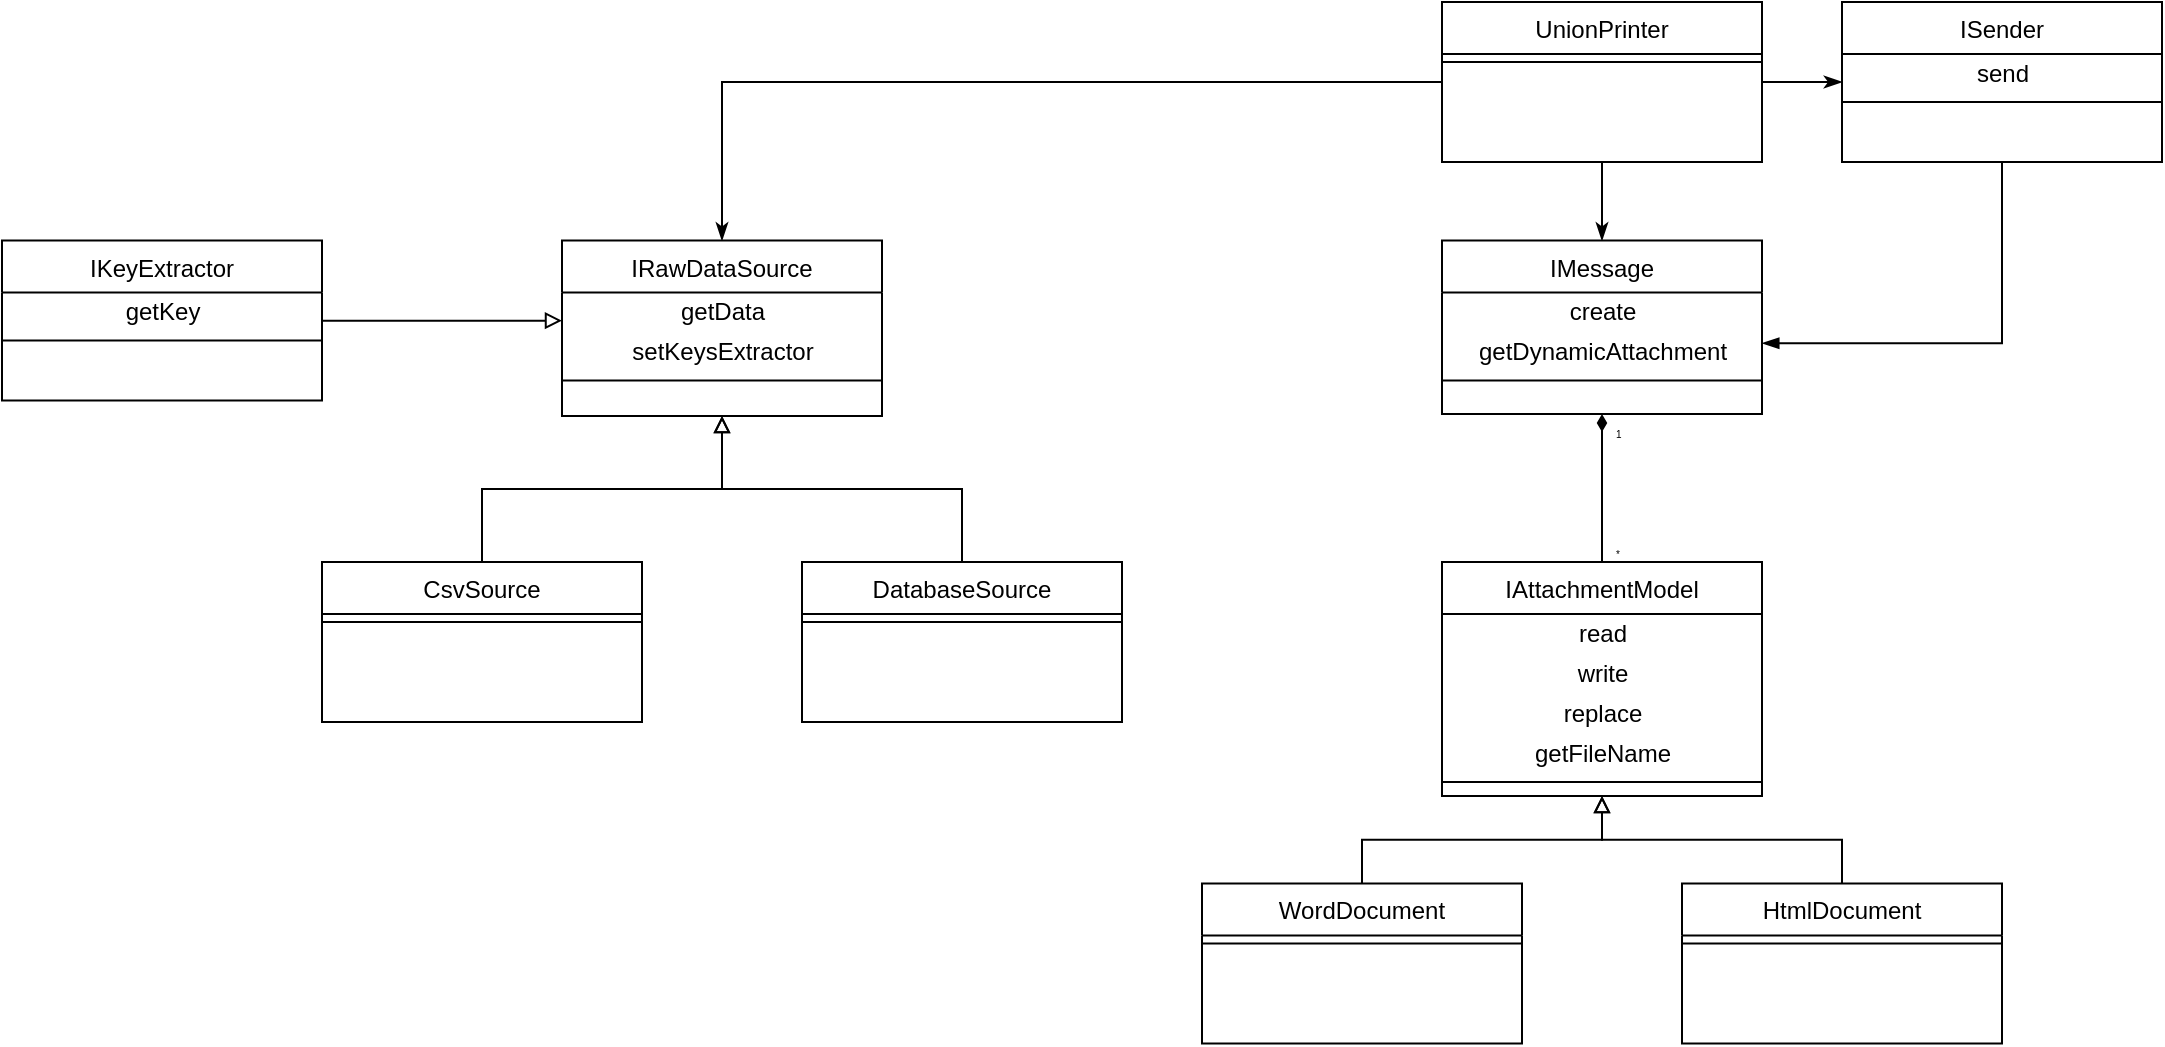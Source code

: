 <mxfile version="13.0.1" type="device" pages="2"><diagram id="C5RBs43oDa-KdzZeNtuy" name="Page-1"><mxGraphModel dx="1663" dy="1714" grid="1" gridSize="10" guides="1" tooltips="1" connect="1" arrows="1" fold="1" page="1" pageScale="1" pageWidth="1169" pageHeight="827" math="0" shadow="0"><root><mxCell id="WIyWlLk6GJQsqaUBKTNV-0"/><mxCell id="WIyWlLk6GJQsqaUBKTNV-1" parent="WIyWlLk6GJQsqaUBKTNV-0"/><mxCell id="GWLLSpKGcsMNShiBBPiN-20" style="edgeStyle=orthogonalEdgeStyle;rounded=0;orthogonalLoop=1;jettySize=auto;html=1;entryX=0.5;entryY=1;entryDx=0;entryDy=0;endArrow=block;endFill=0;" parent="WIyWlLk6GJQsqaUBKTNV-1" source="GWLLSpKGcsMNShiBBPiN-16" target="GWLLSpKGcsMNShiBBPiN-1" edge="1"><mxGeometry relative="1" as="geometry"/></mxCell><mxCell id="GWLLSpKGcsMNShiBBPiN-23" style="edgeStyle=orthogonalEdgeStyle;rounded=0;orthogonalLoop=1;jettySize=auto;html=1;entryX=0.5;entryY=1;entryDx=0;entryDy=0;endArrow=block;endFill=0;" parent="WIyWlLk6GJQsqaUBKTNV-1" source="GWLLSpKGcsMNShiBBPiN-18" target="GWLLSpKGcsMNShiBBPiN-1" edge="1"><mxGeometry relative="1" as="geometry"/></mxCell><mxCell id="GWLLSpKGcsMNShiBBPiN-26" style="edgeStyle=orthogonalEdgeStyle;rounded=0;orthogonalLoop=1;jettySize=auto;html=1;entryX=0.5;entryY=1;entryDx=0;entryDy=0;endArrow=block;endFill=0;" parent="WIyWlLk6GJQsqaUBKTNV-1" source="GWLLSpKGcsMNShiBBPiN-24" target="GWLLSpKGcsMNShiBBPiN-11" edge="1"><mxGeometry relative="1" as="geometry"/></mxCell><mxCell id="GWLLSpKGcsMNShiBBPiN-30" style="edgeStyle=orthogonalEdgeStyle;rounded=0;orthogonalLoop=1;jettySize=auto;html=1;entryX=0.5;entryY=1;entryDx=0;entryDy=0;endArrow=block;endFill=0;" parent="WIyWlLk6GJQsqaUBKTNV-1" source="GWLLSpKGcsMNShiBBPiN-27" target="GWLLSpKGcsMNShiBBPiN-11" edge="1"><mxGeometry relative="1" as="geometry"/></mxCell><mxCell id="GWLLSpKGcsMNShiBBPiN-0" value="" style="resizable=0;align=right;verticalAlign=bottom;labelBackgroundColor=none;fontSize=12;" parent="WIyWlLk6GJQsqaUBKTNV-1" connectable="0" vertex="1"><mxGeometry x="214.001" y="-600.714" as="geometry"><mxPoint x="-7" y="4" as="offset"/></mxGeometry></mxCell><mxCell id="GWLLSpKGcsMNShiBBPiN-35" style="edgeStyle=orthogonalEdgeStyle;rounded=0;orthogonalLoop=1;jettySize=auto;html=1;endArrow=classicThin;endFill=1;entryX=0.5;entryY=0;entryDx=0;entryDy=0;" parent="WIyWlLk6GJQsqaUBKTNV-1" source="GWLLSpKGcsMNShiBBPiN-33" target="GWLLSpKGcsMNShiBBPiN-1" edge="1"><mxGeometry relative="1" as="geometry"/></mxCell><mxCell id="GWLLSpKGcsMNShiBBPiN-60" style="edgeStyle=orthogonalEdgeStyle;rounded=0;orthogonalLoop=1;jettySize=auto;html=1;entryX=0.5;entryY=0;entryDx=0;entryDy=0;endArrow=classicThin;endFill=1;" parent="WIyWlLk6GJQsqaUBKTNV-1" source="GWLLSpKGcsMNShiBBPiN-33" target="GWLLSpKGcsMNShiBBPiN-39" edge="1"><mxGeometry relative="1" as="geometry"/></mxCell><mxCell id="GWLLSpKGcsMNShiBBPiN-61" style="edgeStyle=orthogonalEdgeStyle;rounded=0;orthogonalLoop=1;jettySize=auto;html=1;endArrow=classicThin;endFill=1;entryX=0;entryY=0.5;entryDx=0;entryDy=0;" parent="WIyWlLk6GJQsqaUBKTNV-1" source="GWLLSpKGcsMNShiBBPiN-33" target="GWLLSpKGcsMNShiBBPiN-48" edge="1"><mxGeometry relative="1" as="geometry"><mxPoint x="1050" y="-760" as="targetPoint"/></mxGeometry></mxCell><mxCell id="tpcoNDHv8LC0vDQVEQJb-3" style="edgeStyle=orthogonalEdgeStyle;rounded=0;orthogonalLoop=1;jettySize=auto;html=1;endArrow=block;endFill=0;entryX=0;entryY=0.702;entryDx=0;entryDy=0;entryPerimeter=0;" edge="1" parent="WIyWlLk6GJQsqaUBKTNV-1" source="tpcoNDHv8LC0vDQVEQJb-0" target="GWLLSpKGcsMNShiBBPiN-54"><mxGeometry relative="1" as="geometry"><mxPoint x="290" y="-620" as="targetPoint"/></mxGeometry></mxCell><mxCell id="tpcoNDHv8LC0vDQVEQJb-20" value="&lt;font style=&quot;font-size: 5px&quot;&gt;1&lt;/font&gt;" style="text;html=1;strokeColor=none;fillColor=none;align=left;verticalAlign=bottom;whiteSpace=wrap;rounded=0;" vertex="1" parent="WIyWlLk6GJQsqaUBKTNV-1"><mxGeometry x="845" y="-586.71" width="10" height="10" as="geometry"/></mxCell><mxCell id="tpcoNDHv8LC0vDQVEQJb-21" value="" style="edgeStyle=orthogonalEdgeStyle;rounded=0;orthogonalLoop=1;jettySize=auto;html=1;entryX=0.5;entryY=0;entryDx=0;entryDy=0;endArrow=none;endFill=0;startArrow=diamondThin;startFill=1;" edge="1" parent="WIyWlLk6GJQsqaUBKTNV-1" source="GWLLSpKGcsMNShiBBPiN-39" target="GWLLSpKGcsMNShiBBPiN-11"><mxGeometry relative="1" as="geometry"><mxPoint x="840" y="-600.71" as="sourcePoint"/><mxPoint x="840" y="-560" as="targetPoint"/></mxGeometry></mxCell><mxCell id="tpcoNDHv8LC0vDQVEQJb-22" value="&lt;font style=&quot;font-size: 5px&quot;&gt;*&lt;/font&gt;" style="text;html=1;strokeColor=none;fillColor=none;align=left;verticalAlign=middle;whiteSpace=wrap;rounded=0;" vertex="1" parent="WIyWlLk6GJQsqaUBKTNV-1"><mxGeometry x="845" y="-531" width="10" height="10" as="geometry"/></mxCell><mxCell id="GWLLSpKGcsMNShiBBPiN-1" value="IRawDataSource" style="swimlane;fontStyle=0;align=center;verticalAlign=top;childLayout=stackLayout;horizontal=1;startSize=26;horizontalStack=0;resizeParent=1;resizeLast=0;collapsible=1;marginBottom=0;rounded=0;shadow=0;strokeWidth=1;" parent="WIyWlLk6GJQsqaUBKTNV-1" vertex="1"><mxGeometry x="320" y="-680.71" width="160" height="87.71" as="geometry"><mxRectangle x="160" y="39.29" width="160" height="26" as="alternateBounds"/></mxGeometry></mxCell><mxCell id="GWLLSpKGcsMNShiBBPiN-54" value="getData" style="text;html=1;align=center;verticalAlign=middle;resizable=0;points=[];autosize=1;" parent="GWLLSpKGcsMNShiBBPiN-1" vertex="1"><mxGeometry y="26" width="160" height="20" as="geometry"/></mxCell><mxCell id="tpcoNDHv8LC0vDQVEQJb-23" value="setKeysExtractor" style="text;html=1;align=center;verticalAlign=middle;resizable=0;points=[];autosize=1;" vertex="1" parent="GWLLSpKGcsMNShiBBPiN-1"><mxGeometry y="46" width="160" height="20" as="geometry"/></mxCell><mxCell id="GWLLSpKGcsMNShiBBPiN-7" value="" style="line;html=1;strokeWidth=1;align=left;verticalAlign=middle;spacingTop=-1;spacingLeft=3;spacingRight=3;rotatable=0;labelPosition=right;points=[];portConstraint=eastwest;" parent="GWLLSpKGcsMNShiBBPiN-1" vertex="1"><mxGeometry y="66" width="160" height="8" as="geometry"/></mxCell><mxCell id="GWLLSpKGcsMNShiBBPiN-16" value="CsvSource" style="swimlane;fontStyle=0;align=center;verticalAlign=top;childLayout=stackLayout;horizontal=1;startSize=26;horizontalStack=0;resizeParent=1;resizeLast=0;collapsible=1;marginBottom=0;rounded=0;shadow=0;strokeWidth=1;" parent="WIyWlLk6GJQsqaUBKTNV-1" vertex="1"><mxGeometry x="200" y="-520" width="160" height="80" as="geometry"><mxRectangle x="40.0" y="200" width="160" height="26" as="alternateBounds"/></mxGeometry></mxCell><mxCell id="GWLLSpKGcsMNShiBBPiN-17" value="" style="line;html=1;strokeWidth=1;align=left;verticalAlign=middle;spacingTop=-1;spacingLeft=3;spacingRight=3;rotatable=0;labelPosition=right;points=[];portConstraint=eastwest;" parent="GWLLSpKGcsMNShiBBPiN-16" vertex="1"><mxGeometry y="26" width="160" height="8" as="geometry"/></mxCell><mxCell id="GWLLSpKGcsMNShiBBPiN-18" value="DatabaseSource" style="swimlane;fontStyle=0;align=center;verticalAlign=top;childLayout=stackLayout;horizontal=1;startSize=26;horizontalStack=0;resizeParent=1;resizeLast=0;collapsible=1;marginBottom=0;rounded=0;shadow=0;strokeWidth=1;" parent="WIyWlLk6GJQsqaUBKTNV-1" vertex="1"><mxGeometry x="440" y="-520" width="160" height="80" as="geometry"><mxRectangle x="280" y="200" width="160" height="26" as="alternateBounds"/></mxGeometry></mxCell><mxCell id="GWLLSpKGcsMNShiBBPiN-19" value="" style="line;html=1;strokeWidth=1;align=left;verticalAlign=middle;spacingTop=-1;spacingLeft=3;spacingRight=3;rotatable=0;labelPosition=right;points=[];portConstraint=eastwest;" parent="GWLLSpKGcsMNShiBBPiN-18" vertex="1"><mxGeometry y="26" width="160" height="8" as="geometry"/></mxCell><mxCell id="GWLLSpKGcsMNShiBBPiN-33" value="UnionPrinter" style="swimlane;fontStyle=0;align=center;verticalAlign=top;childLayout=stackLayout;horizontal=1;startSize=26;horizontalStack=0;resizeParent=1;resizeLast=0;collapsible=1;marginBottom=0;rounded=0;shadow=0;strokeWidth=1;" parent="WIyWlLk6GJQsqaUBKTNV-1" vertex="1"><mxGeometry x="760" y="-800" width="160" height="80" as="geometry"><mxRectangle x="36.43" y="40" width="160" height="26" as="alternateBounds"/></mxGeometry></mxCell><mxCell id="GWLLSpKGcsMNShiBBPiN-34" value="" style="line;html=1;strokeWidth=1;align=left;verticalAlign=middle;spacingTop=-1;spacingLeft=3;spacingRight=3;rotatable=0;labelPosition=right;points=[];portConstraint=eastwest;" parent="GWLLSpKGcsMNShiBBPiN-33" vertex="1"><mxGeometry y="26" width="160" height="8" as="geometry"/></mxCell><mxCell id="tpcoNDHv8LC0vDQVEQJb-30" style="edgeStyle=orthogonalEdgeStyle;rounded=0;orthogonalLoop=1;jettySize=auto;html=1;entryX=1.001;entryY=0.266;entryDx=0;entryDy=0;entryPerimeter=0;startArrow=none;startFill=0;endArrow=blockThin;endFill=1;exitX=0.5;exitY=1;exitDx=0;exitDy=0;" edge="1" parent="WIyWlLk6GJQsqaUBKTNV-1" source="GWLLSpKGcsMNShiBBPiN-48" target="tpcoNDHv8LC0vDQVEQJb-26"><mxGeometry relative="1" as="geometry"/></mxCell><mxCell id="GWLLSpKGcsMNShiBBPiN-48" value="ISender" style="swimlane;fontStyle=0;align=center;verticalAlign=top;childLayout=stackLayout;horizontal=1;startSize=26;horizontalStack=0;resizeParent=1;resizeLast=0;collapsible=1;marginBottom=0;rounded=0;shadow=0;strokeWidth=1;" parent="WIyWlLk6GJQsqaUBKTNV-1" vertex="1"><mxGeometry x="960" y="-800" width="160" height="80" as="geometry"><mxRectangle x="36.43" y="40" width="160" height="26" as="alternateBounds"/></mxGeometry></mxCell><mxCell id="tpcoNDHv8LC0vDQVEQJb-25" value="send" style="text;html=1;align=center;verticalAlign=middle;resizable=0;points=[];autosize=1;" vertex="1" parent="GWLLSpKGcsMNShiBBPiN-48"><mxGeometry y="26" width="160" height="20" as="geometry"/></mxCell><mxCell id="GWLLSpKGcsMNShiBBPiN-49" value="" style="line;html=1;strokeWidth=1;align=left;verticalAlign=middle;spacingTop=-1;spacingLeft=3;spacingRight=3;rotatable=0;labelPosition=right;points=[];portConstraint=eastwest;" parent="GWLLSpKGcsMNShiBBPiN-48" vertex="1"><mxGeometry y="46" width="160" height="8" as="geometry"/></mxCell><mxCell id="GWLLSpKGcsMNShiBBPiN-39" value="IMessage" style="swimlane;fontStyle=0;align=center;verticalAlign=top;childLayout=stackLayout;horizontal=1;startSize=26;horizontalStack=0;resizeParent=1;resizeLast=0;collapsible=1;marginBottom=0;rounded=0;shadow=0;strokeWidth=1;" parent="WIyWlLk6GJQsqaUBKTNV-1" vertex="1"><mxGeometry x="760" y="-680.71" width="160" height="86.71" as="geometry"><mxRectangle x="36.43" y="40" width="160" height="26" as="alternateBounds"/></mxGeometry></mxCell><mxCell id="tpcoNDHv8LC0vDQVEQJb-27" value="create" style="text;html=1;align=center;verticalAlign=middle;resizable=0;points=[];autosize=1;" vertex="1" parent="GWLLSpKGcsMNShiBBPiN-39"><mxGeometry y="26" width="160" height="20" as="geometry"/></mxCell><mxCell id="tpcoNDHv8LC0vDQVEQJb-26" value="getDynamicAttachment" style="text;html=1;align=center;verticalAlign=middle;resizable=0;points=[];autosize=1;" vertex="1" parent="GWLLSpKGcsMNShiBBPiN-39"><mxGeometry y="46" width="160" height="20" as="geometry"/></mxCell><mxCell id="GWLLSpKGcsMNShiBBPiN-40" value="" style="line;html=1;strokeWidth=1;align=left;verticalAlign=middle;spacingTop=-1;spacingLeft=3;spacingRight=3;rotatable=0;labelPosition=right;points=[];portConstraint=eastwest;" parent="GWLLSpKGcsMNShiBBPiN-39" vertex="1"><mxGeometry y="66" width="160" height="8" as="geometry"/></mxCell><mxCell id="GWLLSpKGcsMNShiBBPiN-24" value="WordDocument" style="swimlane;fontStyle=0;align=center;verticalAlign=top;childLayout=stackLayout;horizontal=1;startSize=26;horizontalStack=0;resizeParent=1;resizeLast=0;collapsible=1;marginBottom=0;rounded=0;shadow=0;strokeWidth=1;" parent="WIyWlLk6GJQsqaUBKTNV-1" vertex="1"><mxGeometry x="640" y="-359.29" width="160" height="80" as="geometry"><mxRectangle x="36.43" y="40" width="160" height="26" as="alternateBounds"/></mxGeometry></mxCell><mxCell id="GWLLSpKGcsMNShiBBPiN-25" value="" style="line;html=1;strokeWidth=1;align=left;verticalAlign=middle;spacingTop=-1;spacingLeft=3;spacingRight=3;rotatable=0;labelPosition=right;points=[];portConstraint=eastwest;" parent="GWLLSpKGcsMNShiBBPiN-24" vertex="1"><mxGeometry y="26" width="160" height="8" as="geometry"/></mxCell><mxCell id="GWLLSpKGcsMNShiBBPiN-11" value="IAttachmentModel" style="swimlane;fontStyle=0;align=center;verticalAlign=top;childLayout=stackLayout;horizontal=1;startSize=26;horizontalStack=0;resizeParent=1;resizeLast=0;collapsible=1;marginBottom=0;rounded=0;shadow=0;strokeWidth=1;" parent="WIyWlLk6GJQsqaUBKTNV-1" vertex="1"><mxGeometry x="760" y="-520" width="160" height="117" as="geometry"><mxRectangle x="36.43" y="40" width="160" height="26" as="alternateBounds"/></mxGeometry></mxCell><mxCell id="tpcoNDHv8LC0vDQVEQJb-14" value="read" style="text;html=1;align=center;verticalAlign=middle;resizable=0;points=[];autosize=1;" vertex="1" parent="GWLLSpKGcsMNShiBBPiN-11"><mxGeometry y="26" width="160" height="20" as="geometry"/></mxCell><mxCell id="tpcoNDHv8LC0vDQVEQJb-15" value="write" style="text;html=1;align=center;verticalAlign=middle;resizable=0;points=[];autosize=1;" vertex="1" parent="GWLLSpKGcsMNShiBBPiN-11"><mxGeometry y="46" width="160" height="20" as="geometry"/></mxCell><mxCell id="tpcoNDHv8LC0vDQVEQJb-16" value="replace" style="text;html=1;align=center;verticalAlign=middle;resizable=0;points=[];autosize=1;" vertex="1" parent="GWLLSpKGcsMNShiBBPiN-11"><mxGeometry y="66" width="160" height="20" as="geometry"/></mxCell><mxCell id="tpcoNDHv8LC0vDQVEQJb-17" value="getFileName" style="text;html=1;align=center;verticalAlign=middle;resizable=0;points=[];autosize=1;" vertex="1" parent="GWLLSpKGcsMNShiBBPiN-11"><mxGeometry y="86" width="160" height="20" as="geometry"/></mxCell><mxCell id="GWLLSpKGcsMNShiBBPiN-12" value="" style="line;html=1;strokeWidth=1;align=left;verticalAlign=middle;spacingTop=-1;spacingLeft=3;spacingRight=3;rotatable=0;labelPosition=right;points=[];portConstraint=eastwest;" parent="GWLLSpKGcsMNShiBBPiN-11" vertex="1"><mxGeometry y="106" width="160" height="8" as="geometry"/></mxCell><mxCell id="GWLLSpKGcsMNShiBBPiN-27" value="HtmlDocument" style="swimlane;fontStyle=0;align=center;verticalAlign=top;childLayout=stackLayout;horizontal=1;startSize=26;horizontalStack=0;resizeParent=1;resizeLast=0;collapsible=1;marginBottom=0;rounded=0;shadow=0;strokeWidth=1;" parent="WIyWlLk6GJQsqaUBKTNV-1" vertex="1"><mxGeometry x="880" y="-359.29" width="160" height="80" as="geometry"><mxRectangle x="36.43" y="40" width="160" height="26" as="alternateBounds"/></mxGeometry></mxCell><mxCell id="GWLLSpKGcsMNShiBBPiN-28" value="" style="line;html=1;strokeWidth=1;align=left;verticalAlign=middle;spacingTop=-1;spacingLeft=3;spacingRight=3;rotatable=0;labelPosition=right;points=[];portConstraint=eastwest;" parent="GWLLSpKGcsMNShiBBPiN-27" vertex="1"><mxGeometry y="26" width="160" height="8" as="geometry"/></mxCell><mxCell id="tpcoNDHv8LC0vDQVEQJb-0" value="IKeyExtractor" style="swimlane;fontStyle=0;align=center;verticalAlign=top;childLayout=stackLayout;horizontal=1;startSize=26;horizontalStack=0;resizeParent=1;resizeLast=0;collapsible=1;marginBottom=0;rounded=0;shadow=0;strokeWidth=1;" vertex="1" parent="WIyWlLk6GJQsqaUBKTNV-1"><mxGeometry x="40" y="-680.71" width="160" height="80" as="geometry"><mxRectangle x="160" y="39.29" width="160" height="26" as="alternateBounds"/></mxGeometry></mxCell><mxCell id="tpcoNDHv8LC0vDQVEQJb-1" value="getKey" style="text;html=1;align=center;verticalAlign=middle;resizable=0;points=[];autosize=1;" vertex="1" parent="tpcoNDHv8LC0vDQVEQJb-0"><mxGeometry y="26" width="160" height="20" as="geometry"/></mxCell><mxCell id="tpcoNDHv8LC0vDQVEQJb-2" value="" style="line;html=1;strokeWidth=1;align=left;verticalAlign=middle;spacingTop=-1;spacingLeft=3;spacingRight=3;rotatable=0;labelPosition=right;points=[];portConstraint=eastwest;" vertex="1" parent="tpcoNDHv8LC0vDQVEQJb-0"><mxGeometry y="46" width="160" height="8" as="geometry"/></mxCell></root></mxGraphModel></diagram><diagram id="T7Sja8CLBajdHicsd0GM" name="UnionPrinter"><mxGraphModel dx="1320" dy="887" grid="1" gridSize="10" guides="1" tooltips="1" connect="1" arrows="1" fold="1" page="1" pageScale="1" pageWidth="827" pageHeight="1169" math="0" shadow="0"><root><mxCell id="PXWym5KKNgce1alIj4-N-0"/><mxCell id="PXWym5KKNgce1alIj4-N-1" parent="PXWym5KKNgce1alIj4-N-0"/><mxCell id="4LsBJhZ51ljuNDFcOKXc-3" style="edgeStyle=orthogonalEdgeStyle;rounded=0;orthogonalLoop=1;jettySize=auto;html=1;startArrow=none;startFill=0;endArrow=blockThin;endFill=1;fontSize=12;" edge="1" parent="PXWym5KKNgce1alIj4-N-1" source="4LsBJhZ51ljuNDFcOKXc-0" target="4LsBJhZ51ljuNDFcOKXc-2"><mxGeometry relative="1" as="geometry"/></mxCell><mxCell id="4LsBJhZ51ljuNDFcOKXc-0" value="Start" style="shape=parallelogram;perimeter=parallelogramPerimeter;whiteSpace=wrap;html=1;align=center;fontSize=22;" vertex="1" parent="PXWym5KKNgce1alIj4-N-1"><mxGeometry x="119.94" y="100" width="120" height="40" as="geometry"/></mxCell><mxCell id="4LsBJhZ51ljuNDFcOKXc-1" value="End" style="shape=parallelogram;perimeter=parallelogramPerimeter;whiteSpace=wrap;html=1;align=center;fontSize=22;" vertex="1" parent="PXWym5KKNgce1alIj4-N-1"><mxGeometry x="279.94" y="340" width="120" height="40" as="geometry"/></mxCell><mxCell id="4LsBJhZ51ljuNDFcOKXc-5" style="edgeStyle=orthogonalEdgeStyle;rounded=0;orthogonalLoop=1;jettySize=auto;html=1;entryX=0.5;entryY=0;entryDx=0;entryDy=0;startArrow=none;startFill=0;endArrow=blockThin;endFill=1;fontSize=12;" edge="1" parent="PXWym5KKNgce1alIj4-N-1" source="4LsBJhZ51ljuNDFcOKXc-2" target="4LsBJhZ51ljuNDFcOKXc-4"><mxGeometry relative="1" as="geometry"/></mxCell><mxCell id="4LsBJhZ51ljuNDFcOKXc-2" value="Retrieve raw data" style="rounded=0;whiteSpace=wrap;html=1;fontSize=12;align=center;" vertex="1" parent="PXWym5KKNgce1alIj4-N-1"><mxGeometry x="119.94" y="180" width="120" height="40" as="geometry"/></mxCell><mxCell id="4LsBJhZ51ljuNDFcOKXc-7" style="edgeStyle=orthogonalEdgeStyle;rounded=0;orthogonalLoop=1;jettySize=auto;html=1;entryX=0.5;entryY=0;entryDx=0;entryDy=0;startArrow=none;startFill=0;endArrow=blockThin;endFill=1;fontSize=12;" edge="1" parent="PXWym5KKNgce1alIj4-N-1" source="4LsBJhZ51ljuNDFcOKXc-4" target="4LsBJhZ51ljuNDFcOKXc-6"><mxGeometry relative="1" as="geometry"/></mxCell><mxCell id="4LsBJhZ51ljuNDFcOKXc-4" value="Chose paralleling processing flows" style="rounded=0;whiteSpace=wrap;html=1;fontSize=12;align=center;" vertex="1" parent="PXWym5KKNgce1alIj4-N-1"><mxGeometry x="119.94" y="260" width="120" height="40" as="geometry"/></mxCell><mxCell id="4LsBJhZ51ljuNDFcOKXc-11" style="edgeStyle=orthogonalEdgeStyle;rounded=0;orthogonalLoop=1;jettySize=auto;html=1;startArrow=none;startFill=0;endArrow=blockThin;endFill=1;fontSize=12;" edge="1" parent="PXWym5KKNgce1alIj4-N-1" source="4LsBJhZ51ljuNDFcOKXc-6" target="4LsBJhZ51ljuNDFcOKXc-10"><mxGeometry relative="1" as="geometry"/></mxCell><mxCell id="4LsBJhZ51ljuNDFcOKXc-13" style="edgeStyle=orthogonalEdgeStyle;rounded=0;orthogonalLoop=1;jettySize=auto;html=1;entryX=0;entryY=0.5;entryDx=0;entryDy=0;startArrow=none;startFill=0;endArrow=blockThin;endFill=1;fontSize=12;" edge="1" parent="PXWym5KKNgce1alIj4-N-1" source="4LsBJhZ51ljuNDFcOKXc-6" target="4LsBJhZ51ljuNDFcOKXc-1"><mxGeometry relative="1" as="geometry"/></mxCell><mxCell id="4LsBJhZ51ljuNDFcOKXc-6" value="&lt;font style=&quot;font-size: 12px&quot;&gt;Another data?&lt;/font&gt;" style="rhombus;whiteSpace=wrap;html=1;fontSize=12;align=center;" vertex="1" parent="PXWym5KKNgce1alIj4-N-1"><mxGeometry x="119.94" y="340" width="120" height="40" as="geometry"/></mxCell><mxCell id="4LsBJhZ51ljuNDFcOKXc-12" style="edgeStyle=orthogonalEdgeStyle;rounded=0;orthogonalLoop=1;jettySize=auto;html=1;entryX=0;entryY=0.5;entryDx=0;entryDy=0;startArrow=none;startFill=0;endArrow=blockThin;endFill=1;fontSize=12;exitX=0;exitY=0.5;exitDx=0;exitDy=0;" edge="1" parent="PXWym5KKNgce1alIj4-N-1" source="4LsBJhZ51ljuNDFcOKXc-10" target="4LsBJhZ51ljuNDFcOKXc-6"><mxGeometry relative="1" as="geometry"><Array as="points"><mxPoint x="79.94" y="440"/><mxPoint x="79.94" y="360"/></Array></mxGeometry></mxCell><mxCell id="4LsBJhZ51ljuNDFcOKXc-10" value="Send email workflow" style="rounded=0;whiteSpace=wrap;html=1;fontSize=12;align=center;" vertex="1" parent="PXWym5KKNgce1alIj4-N-1"><mxGeometry x="119.94" y="420" width="120" height="40" as="geometry"/></mxCell><mxCell id="4LsBJhZ51ljuNDFcOKXc-14" value="UnionPrint workflow" style="text;html=1;strokeColor=none;fillColor=none;align=left;verticalAlign=middle;whiteSpace=wrap;rounded=0;fontSize=12;" vertex="1" parent="PXWym5KKNgce1alIj4-N-1"><mxGeometry x="40" y="40" width="120" height="40" as="geometry"/></mxCell></root></mxGraphModel></diagram></mxfile>